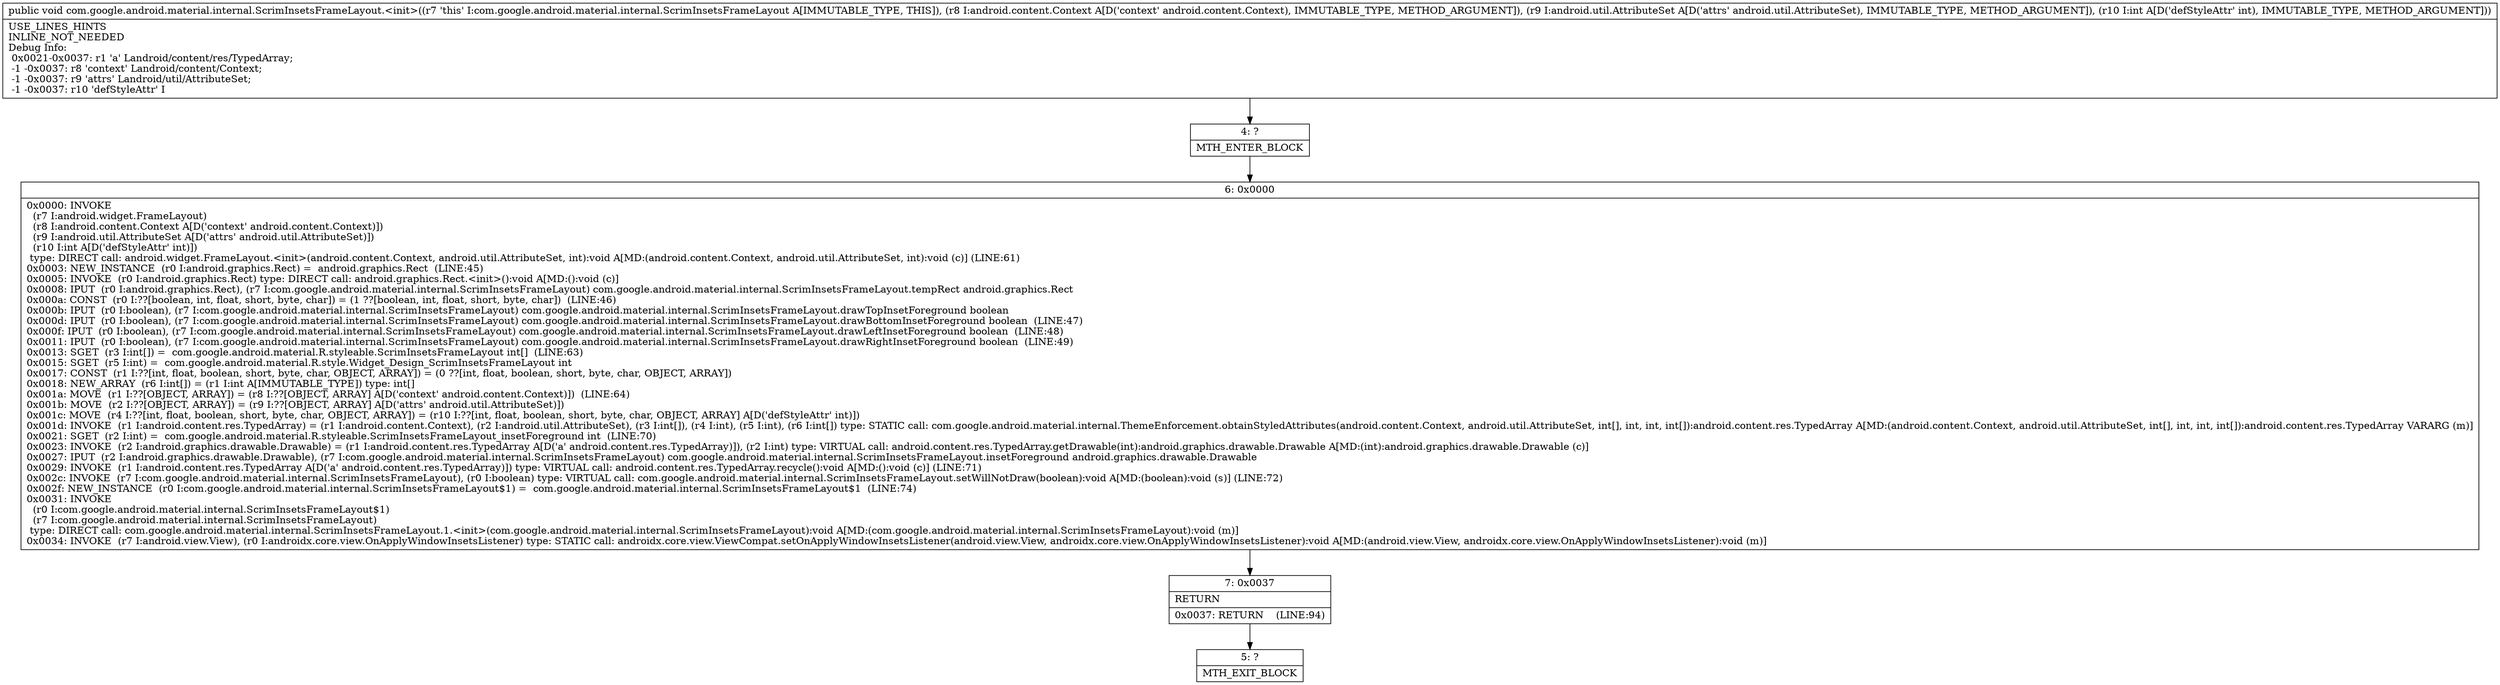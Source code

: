 digraph "CFG forcom.google.android.material.internal.ScrimInsetsFrameLayout.\<init\>(Landroid\/content\/Context;Landroid\/util\/AttributeSet;I)V" {
Node_4 [shape=record,label="{4\:\ ?|MTH_ENTER_BLOCK\l}"];
Node_6 [shape=record,label="{6\:\ 0x0000|0x0000: INVOKE  \l  (r7 I:android.widget.FrameLayout)\l  (r8 I:android.content.Context A[D('context' android.content.Context)])\l  (r9 I:android.util.AttributeSet A[D('attrs' android.util.AttributeSet)])\l  (r10 I:int A[D('defStyleAttr' int)])\l type: DIRECT call: android.widget.FrameLayout.\<init\>(android.content.Context, android.util.AttributeSet, int):void A[MD:(android.content.Context, android.util.AttributeSet, int):void (c)] (LINE:61)\l0x0003: NEW_INSTANCE  (r0 I:android.graphics.Rect) =  android.graphics.Rect  (LINE:45)\l0x0005: INVOKE  (r0 I:android.graphics.Rect) type: DIRECT call: android.graphics.Rect.\<init\>():void A[MD:():void (c)]\l0x0008: IPUT  (r0 I:android.graphics.Rect), (r7 I:com.google.android.material.internal.ScrimInsetsFrameLayout) com.google.android.material.internal.ScrimInsetsFrameLayout.tempRect android.graphics.Rect \l0x000a: CONST  (r0 I:??[boolean, int, float, short, byte, char]) = (1 ??[boolean, int, float, short, byte, char])  (LINE:46)\l0x000b: IPUT  (r0 I:boolean), (r7 I:com.google.android.material.internal.ScrimInsetsFrameLayout) com.google.android.material.internal.ScrimInsetsFrameLayout.drawTopInsetForeground boolean \l0x000d: IPUT  (r0 I:boolean), (r7 I:com.google.android.material.internal.ScrimInsetsFrameLayout) com.google.android.material.internal.ScrimInsetsFrameLayout.drawBottomInsetForeground boolean  (LINE:47)\l0x000f: IPUT  (r0 I:boolean), (r7 I:com.google.android.material.internal.ScrimInsetsFrameLayout) com.google.android.material.internal.ScrimInsetsFrameLayout.drawLeftInsetForeground boolean  (LINE:48)\l0x0011: IPUT  (r0 I:boolean), (r7 I:com.google.android.material.internal.ScrimInsetsFrameLayout) com.google.android.material.internal.ScrimInsetsFrameLayout.drawRightInsetForeground boolean  (LINE:49)\l0x0013: SGET  (r3 I:int[]) =  com.google.android.material.R.styleable.ScrimInsetsFrameLayout int[]  (LINE:63)\l0x0015: SGET  (r5 I:int) =  com.google.android.material.R.style.Widget_Design_ScrimInsetsFrameLayout int \l0x0017: CONST  (r1 I:??[int, float, boolean, short, byte, char, OBJECT, ARRAY]) = (0 ??[int, float, boolean, short, byte, char, OBJECT, ARRAY]) \l0x0018: NEW_ARRAY  (r6 I:int[]) = (r1 I:int A[IMMUTABLE_TYPE]) type: int[] \l0x001a: MOVE  (r1 I:??[OBJECT, ARRAY]) = (r8 I:??[OBJECT, ARRAY] A[D('context' android.content.Context)])  (LINE:64)\l0x001b: MOVE  (r2 I:??[OBJECT, ARRAY]) = (r9 I:??[OBJECT, ARRAY] A[D('attrs' android.util.AttributeSet)]) \l0x001c: MOVE  (r4 I:??[int, float, boolean, short, byte, char, OBJECT, ARRAY]) = (r10 I:??[int, float, boolean, short, byte, char, OBJECT, ARRAY] A[D('defStyleAttr' int)]) \l0x001d: INVOKE  (r1 I:android.content.res.TypedArray) = (r1 I:android.content.Context), (r2 I:android.util.AttributeSet), (r3 I:int[]), (r4 I:int), (r5 I:int), (r6 I:int[]) type: STATIC call: com.google.android.material.internal.ThemeEnforcement.obtainStyledAttributes(android.content.Context, android.util.AttributeSet, int[], int, int, int[]):android.content.res.TypedArray A[MD:(android.content.Context, android.util.AttributeSet, int[], int, int, int[]):android.content.res.TypedArray VARARG (m)]\l0x0021: SGET  (r2 I:int) =  com.google.android.material.R.styleable.ScrimInsetsFrameLayout_insetForeground int  (LINE:70)\l0x0023: INVOKE  (r2 I:android.graphics.drawable.Drawable) = (r1 I:android.content.res.TypedArray A[D('a' android.content.res.TypedArray)]), (r2 I:int) type: VIRTUAL call: android.content.res.TypedArray.getDrawable(int):android.graphics.drawable.Drawable A[MD:(int):android.graphics.drawable.Drawable (c)]\l0x0027: IPUT  (r2 I:android.graphics.drawable.Drawable), (r7 I:com.google.android.material.internal.ScrimInsetsFrameLayout) com.google.android.material.internal.ScrimInsetsFrameLayout.insetForeground android.graphics.drawable.Drawable \l0x0029: INVOKE  (r1 I:android.content.res.TypedArray A[D('a' android.content.res.TypedArray)]) type: VIRTUAL call: android.content.res.TypedArray.recycle():void A[MD:():void (c)] (LINE:71)\l0x002c: INVOKE  (r7 I:com.google.android.material.internal.ScrimInsetsFrameLayout), (r0 I:boolean) type: VIRTUAL call: com.google.android.material.internal.ScrimInsetsFrameLayout.setWillNotDraw(boolean):void A[MD:(boolean):void (s)] (LINE:72)\l0x002f: NEW_INSTANCE  (r0 I:com.google.android.material.internal.ScrimInsetsFrameLayout$1) =  com.google.android.material.internal.ScrimInsetsFrameLayout$1  (LINE:74)\l0x0031: INVOKE  \l  (r0 I:com.google.android.material.internal.ScrimInsetsFrameLayout$1)\l  (r7 I:com.google.android.material.internal.ScrimInsetsFrameLayout)\l type: DIRECT call: com.google.android.material.internal.ScrimInsetsFrameLayout.1.\<init\>(com.google.android.material.internal.ScrimInsetsFrameLayout):void A[MD:(com.google.android.material.internal.ScrimInsetsFrameLayout):void (m)]\l0x0034: INVOKE  (r7 I:android.view.View), (r0 I:androidx.core.view.OnApplyWindowInsetsListener) type: STATIC call: androidx.core.view.ViewCompat.setOnApplyWindowInsetsListener(android.view.View, androidx.core.view.OnApplyWindowInsetsListener):void A[MD:(android.view.View, androidx.core.view.OnApplyWindowInsetsListener):void (m)]\l}"];
Node_7 [shape=record,label="{7\:\ 0x0037|RETURN\l|0x0037: RETURN    (LINE:94)\l}"];
Node_5 [shape=record,label="{5\:\ ?|MTH_EXIT_BLOCK\l}"];
MethodNode[shape=record,label="{public void com.google.android.material.internal.ScrimInsetsFrameLayout.\<init\>((r7 'this' I:com.google.android.material.internal.ScrimInsetsFrameLayout A[IMMUTABLE_TYPE, THIS]), (r8 I:android.content.Context A[D('context' android.content.Context), IMMUTABLE_TYPE, METHOD_ARGUMENT]), (r9 I:android.util.AttributeSet A[D('attrs' android.util.AttributeSet), IMMUTABLE_TYPE, METHOD_ARGUMENT]), (r10 I:int A[D('defStyleAttr' int), IMMUTABLE_TYPE, METHOD_ARGUMENT]))  | USE_LINES_HINTS\lINLINE_NOT_NEEDED\lDebug Info:\l  0x0021\-0x0037: r1 'a' Landroid\/content\/res\/TypedArray;\l  \-1 \-0x0037: r8 'context' Landroid\/content\/Context;\l  \-1 \-0x0037: r9 'attrs' Landroid\/util\/AttributeSet;\l  \-1 \-0x0037: r10 'defStyleAttr' I\l}"];
MethodNode -> Node_4;Node_4 -> Node_6;
Node_6 -> Node_7;
Node_7 -> Node_5;
}


